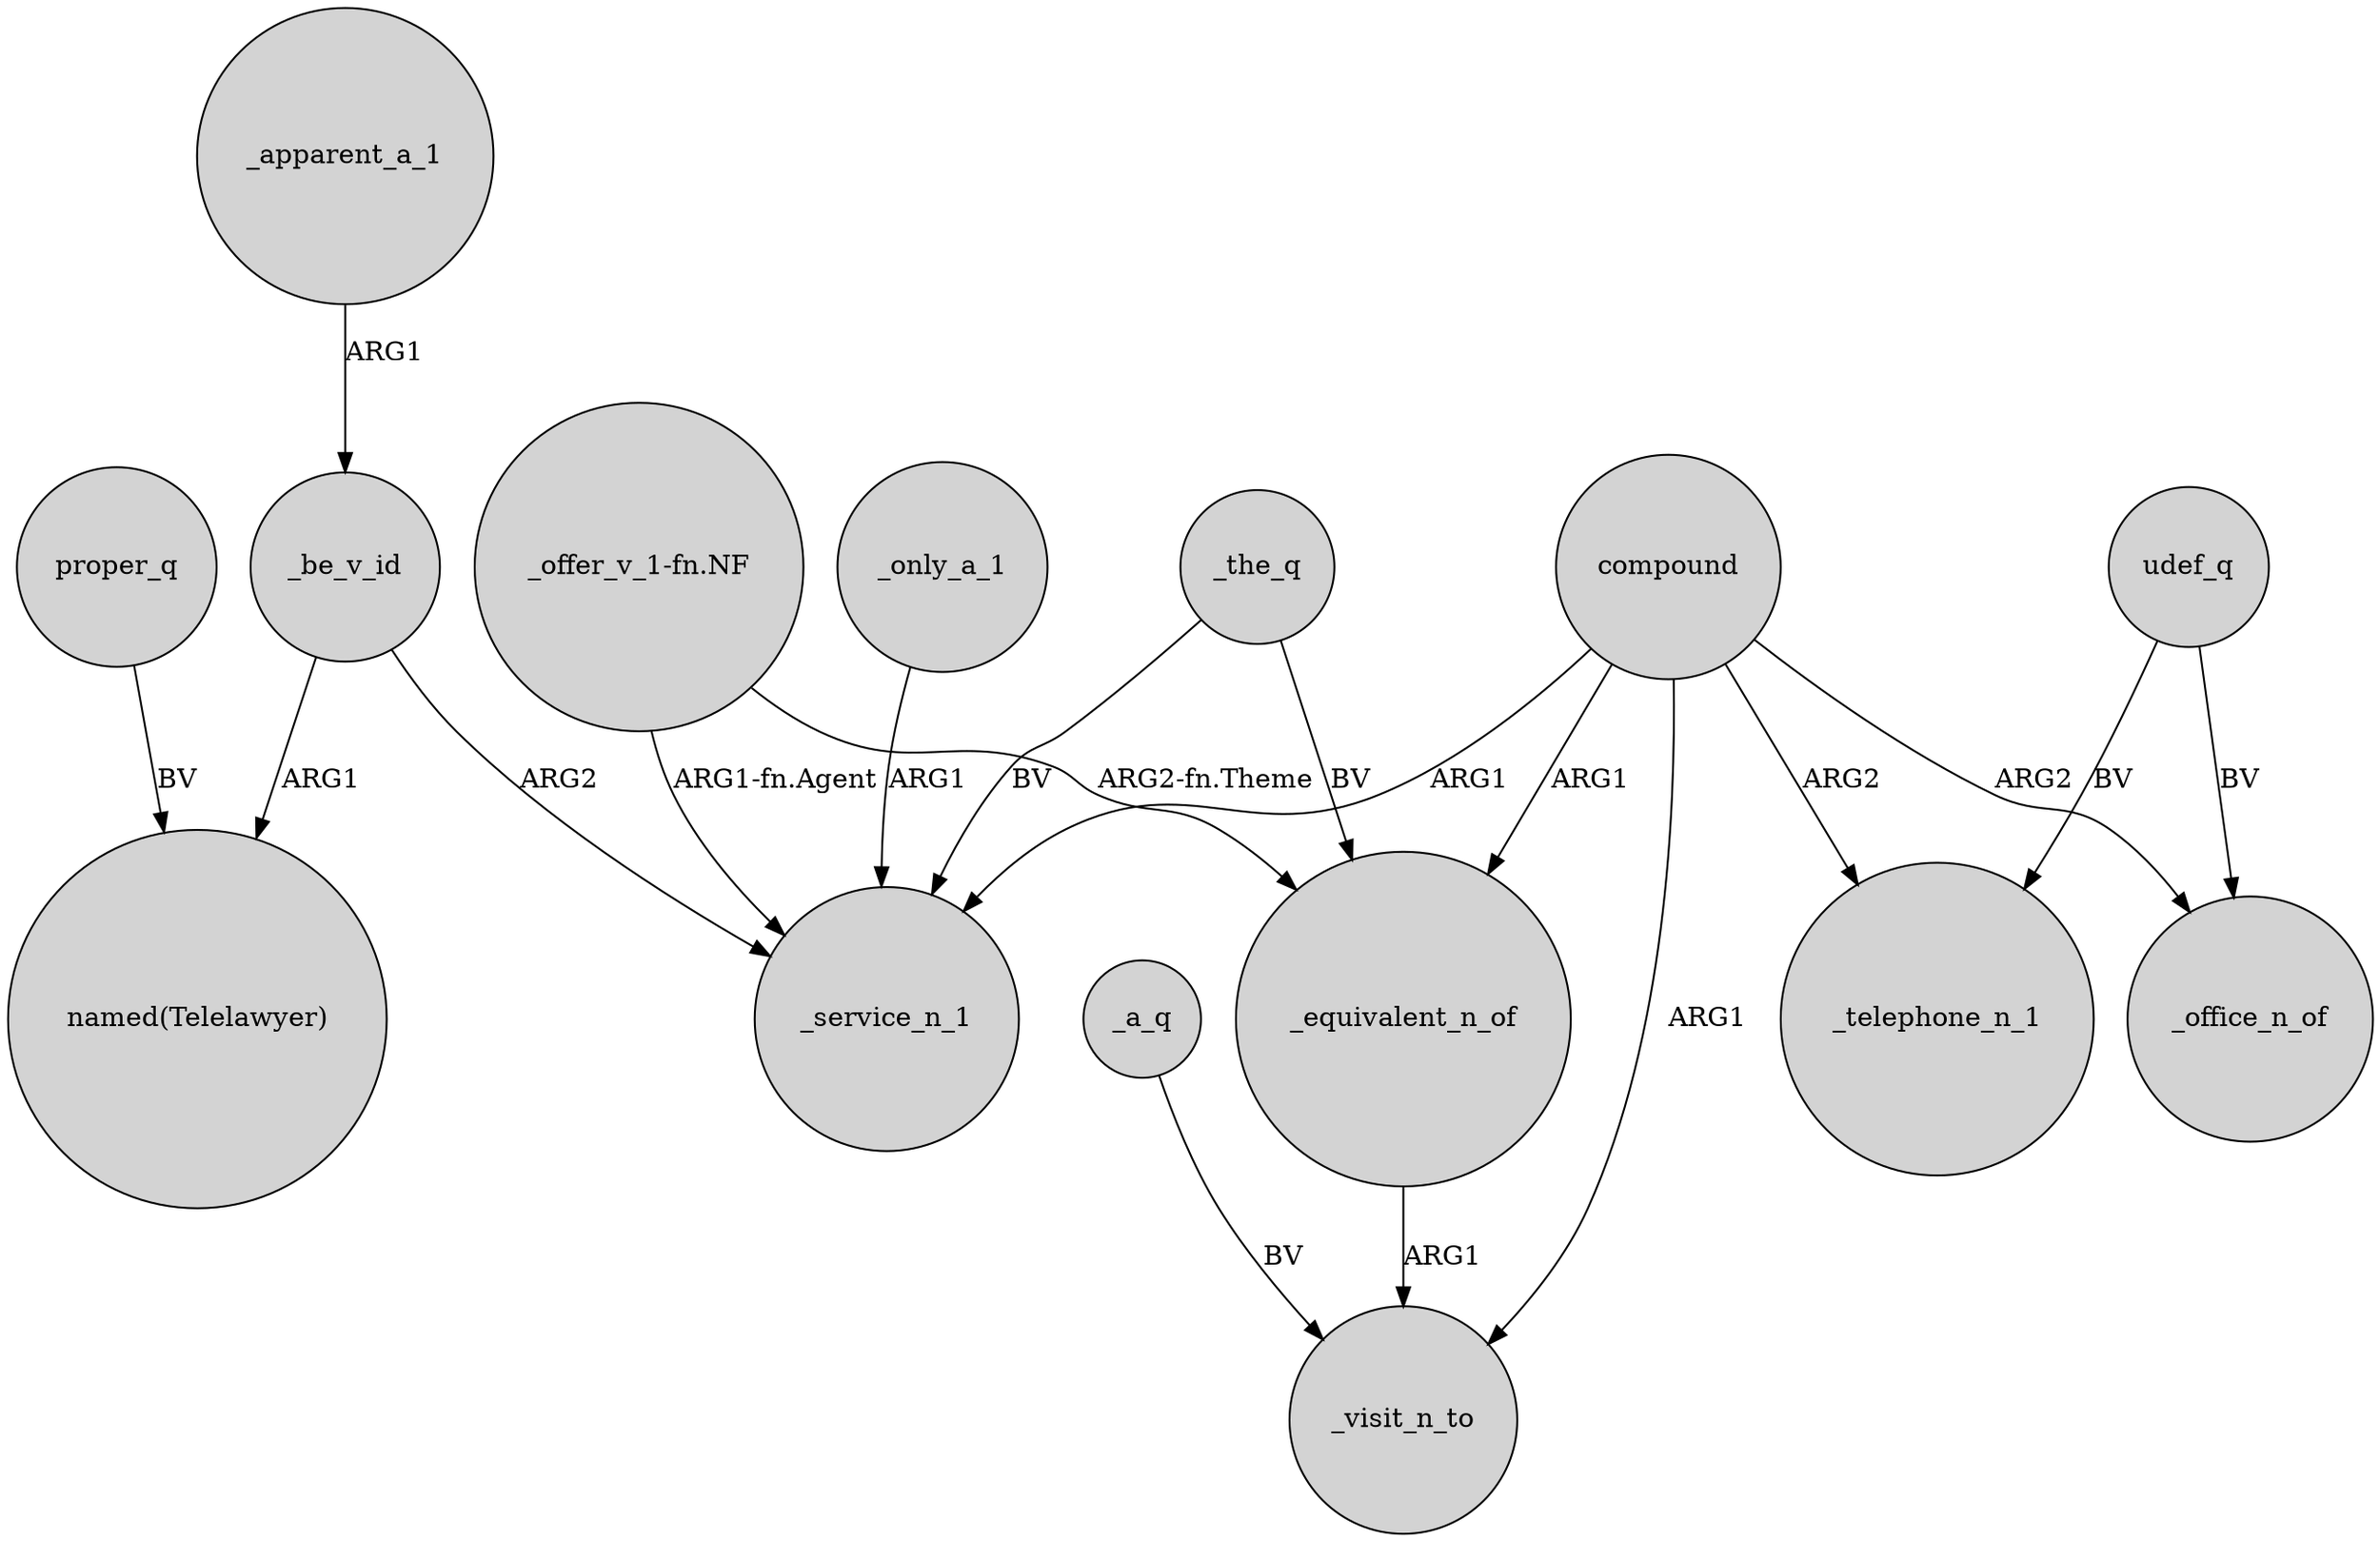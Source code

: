 digraph {
	node [shape=circle style=filled]
	proper_q -> "named(Telelawyer)" [label=BV]
	udef_q -> _office_n_of [label=BV]
	_a_q -> _visit_n_to [label=BV]
	"_offer_v_1-fn.NF" -> _equivalent_n_of [label="ARG2-fn.Theme"]
	_only_a_1 -> _service_n_1 [label=ARG1]
	compound -> _telephone_n_1 [label=ARG2]
	_be_v_id -> "named(Telelawyer)" [label=ARG1]
	compound -> _visit_n_to [label=ARG1]
	_apparent_a_1 -> _be_v_id [label=ARG1]
	_be_v_id -> _service_n_1 [label=ARG2]
	_the_q -> _equivalent_n_of [label=BV]
	"_offer_v_1-fn.NF" -> _service_n_1 [label="ARG1-fn.Agent"]
	compound -> _service_n_1 [label=ARG1]
	_the_q -> _service_n_1 [label=BV]
	_equivalent_n_of -> _visit_n_to [label=ARG1]
	udef_q -> _telephone_n_1 [label=BV]
	compound -> _office_n_of [label=ARG2]
	compound -> _equivalent_n_of [label=ARG1]
}
